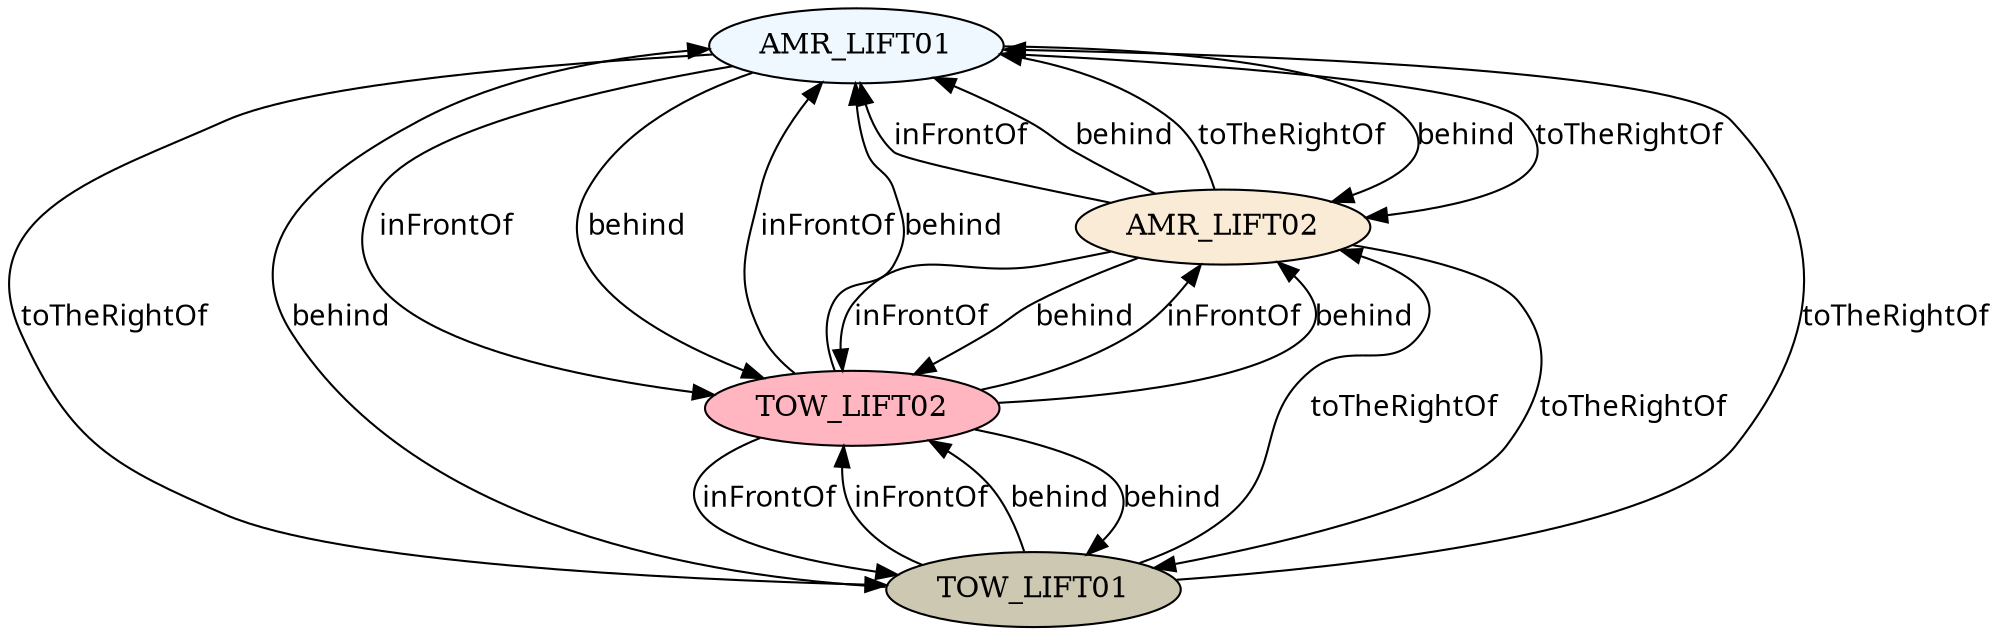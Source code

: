 // The Scene Graph
digraph {
	node [fillcolor=aliceblue style=filled]
	0 [label=AMR_LIFT01]
	node [fillcolor=antiquewhite style=filled]
	1 [label=AMR_LIFT02]
	node [fillcolor=cornsilk3 style=filled]
	2 [label=TOW_LIFT01]
	node [fillcolor=lightpink style=filled]
	3 [label=TOW_LIFT02]
	edge [color=black fontname=Sans style=filled]
	0 -> 1 [label=behind]
	0 -> 1 [label=toTheRightOf]
	0 -> 2 [label=toTheRightOf]
	0 -> 3 [label=inFrontOf]
	0 -> 3 [label=behind]
	1 -> 0 [label=inFrontOf]
	1 -> 0 [label=behind]
	1 -> 0 [label=toTheRightOf]
	1 -> 2 [label=toTheRightOf]
	1 -> 3 [label=inFrontOf]
	1 -> 3 [label=behind]
	2 -> 0 [label=behind]
	2 -> 0 [label=toTheRightOf]
	2 -> 1 [label=toTheRightOf]
	2 -> 3 [label=inFrontOf]
	2 -> 3 [label=behind]
	3 -> 0 [label=inFrontOf]
	3 -> 0 [label=behind]
	3 -> 1 [label=inFrontOf]
	3 -> 1 [label=behind]
	3 -> 2 [label=inFrontOf]
	3 -> 2 [label=behind]
}
